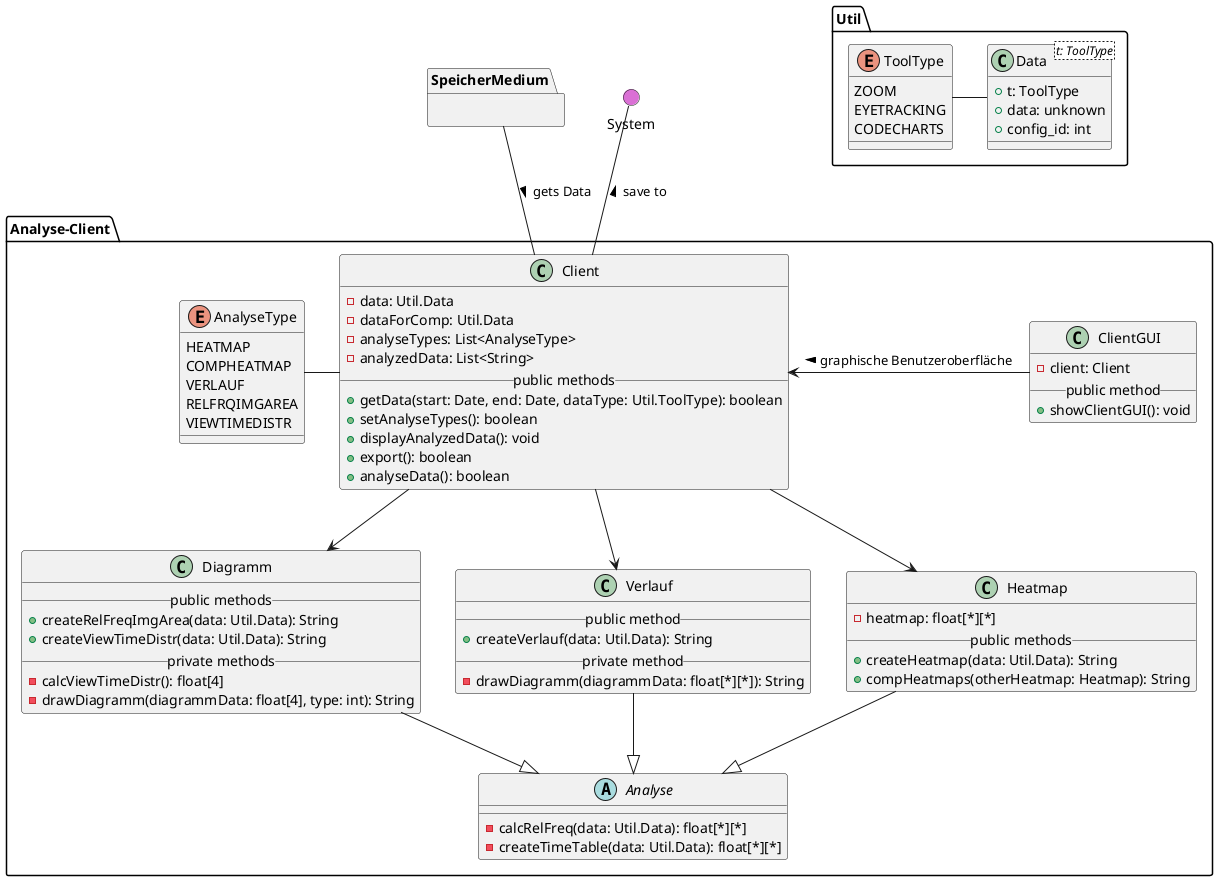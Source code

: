 @startuml analyseclient

' === ANALYSE CLIENT ===
package Analyse-Client{

    ' Client
    class Client {
        - data: Util.Data
        - dataForComp: Util.Data
        - analyseTypes: List<AnalyseType>
        - analyzedData: List<String>
        __public methods__
        + getData(start: Date, end: Date, dataType: Util.ToolType): boolean
        + setAnalyseTypes(): boolean
        + displayAnalyzedData(): void
        + export(): boolean
        + analyseData(): boolean
    }

    ' Analyse
    abstract Analyse {
        - calcRelFreq(data: Util.Data): float[*][*]
        - createTimeTable(data: Util.Data): float[*][*]
    }

    ' Heatmap
    class Heatmap {
        - heatmap: float[*][*]
        __public methods__
        + createHeatmap(data: Util.Data): String
        + compHeatmaps(otherHeatmap: Heatmap): String
    }

    ' Verlauf
    class Verlauf {
        __public method__
        + createVerlauf(data: Util.Data): String
        __private method__
        - drawDiagramm(diagrammData: float[*][*]): String
    }

    ' Diagramm
    class Diagramm {
        __public methods__
        + createRelFreqImgArea(data: Util.Data): String
        + createViewTimeDistr(data: Util.Data): String
        __private methods__
        - calcViewTimeDistr(): float[4]
        - drawDiagramm(diagrammData: float[4], type: int): String
    }

    ' Type
    enum AnalyseType {
        HEATMAP
        COMPHEATMAP
        VERLAUF
        RELFRQIMGAREA
        VIEWTIMEDISTR
    }

    ' ClientGUI
    class ClientGUI {
        - client: Client
        __public method__
        + showClientGUI(): void
    }

    ' Vererbung
    Analyse <|-u- Heatmap
    Analyse <|-u- Verlauf
    Analyse <|-u- Diagramm

    ' Interaktionen
    Client -d-> Heatmap
    Client -d-> Verlauf
    Client -d-> Diagramm
    Client -l- AnalyseType
    Client <-r- ClientGUI : < graphische Benutzeroberfläche

}

' Blackbox
package SpeicherMedium {}

package Util {

    ' Typen der erhobenen Daten
    enum ToolType {
        ZOOM
        EYETRACKING
        CODECHARTS
    }

    ' Daten
    class Data<t: ToolType> {
        + t: ToolType
        + data: unknown
        + config_id: int
    }

    ' Interaktionen
    Data -l- ToolType
}

() System #DA70D5

' Interaktionen
Client -u- System: > save to
Client -u- SpeicherMedium : < gets Data

@enduml
